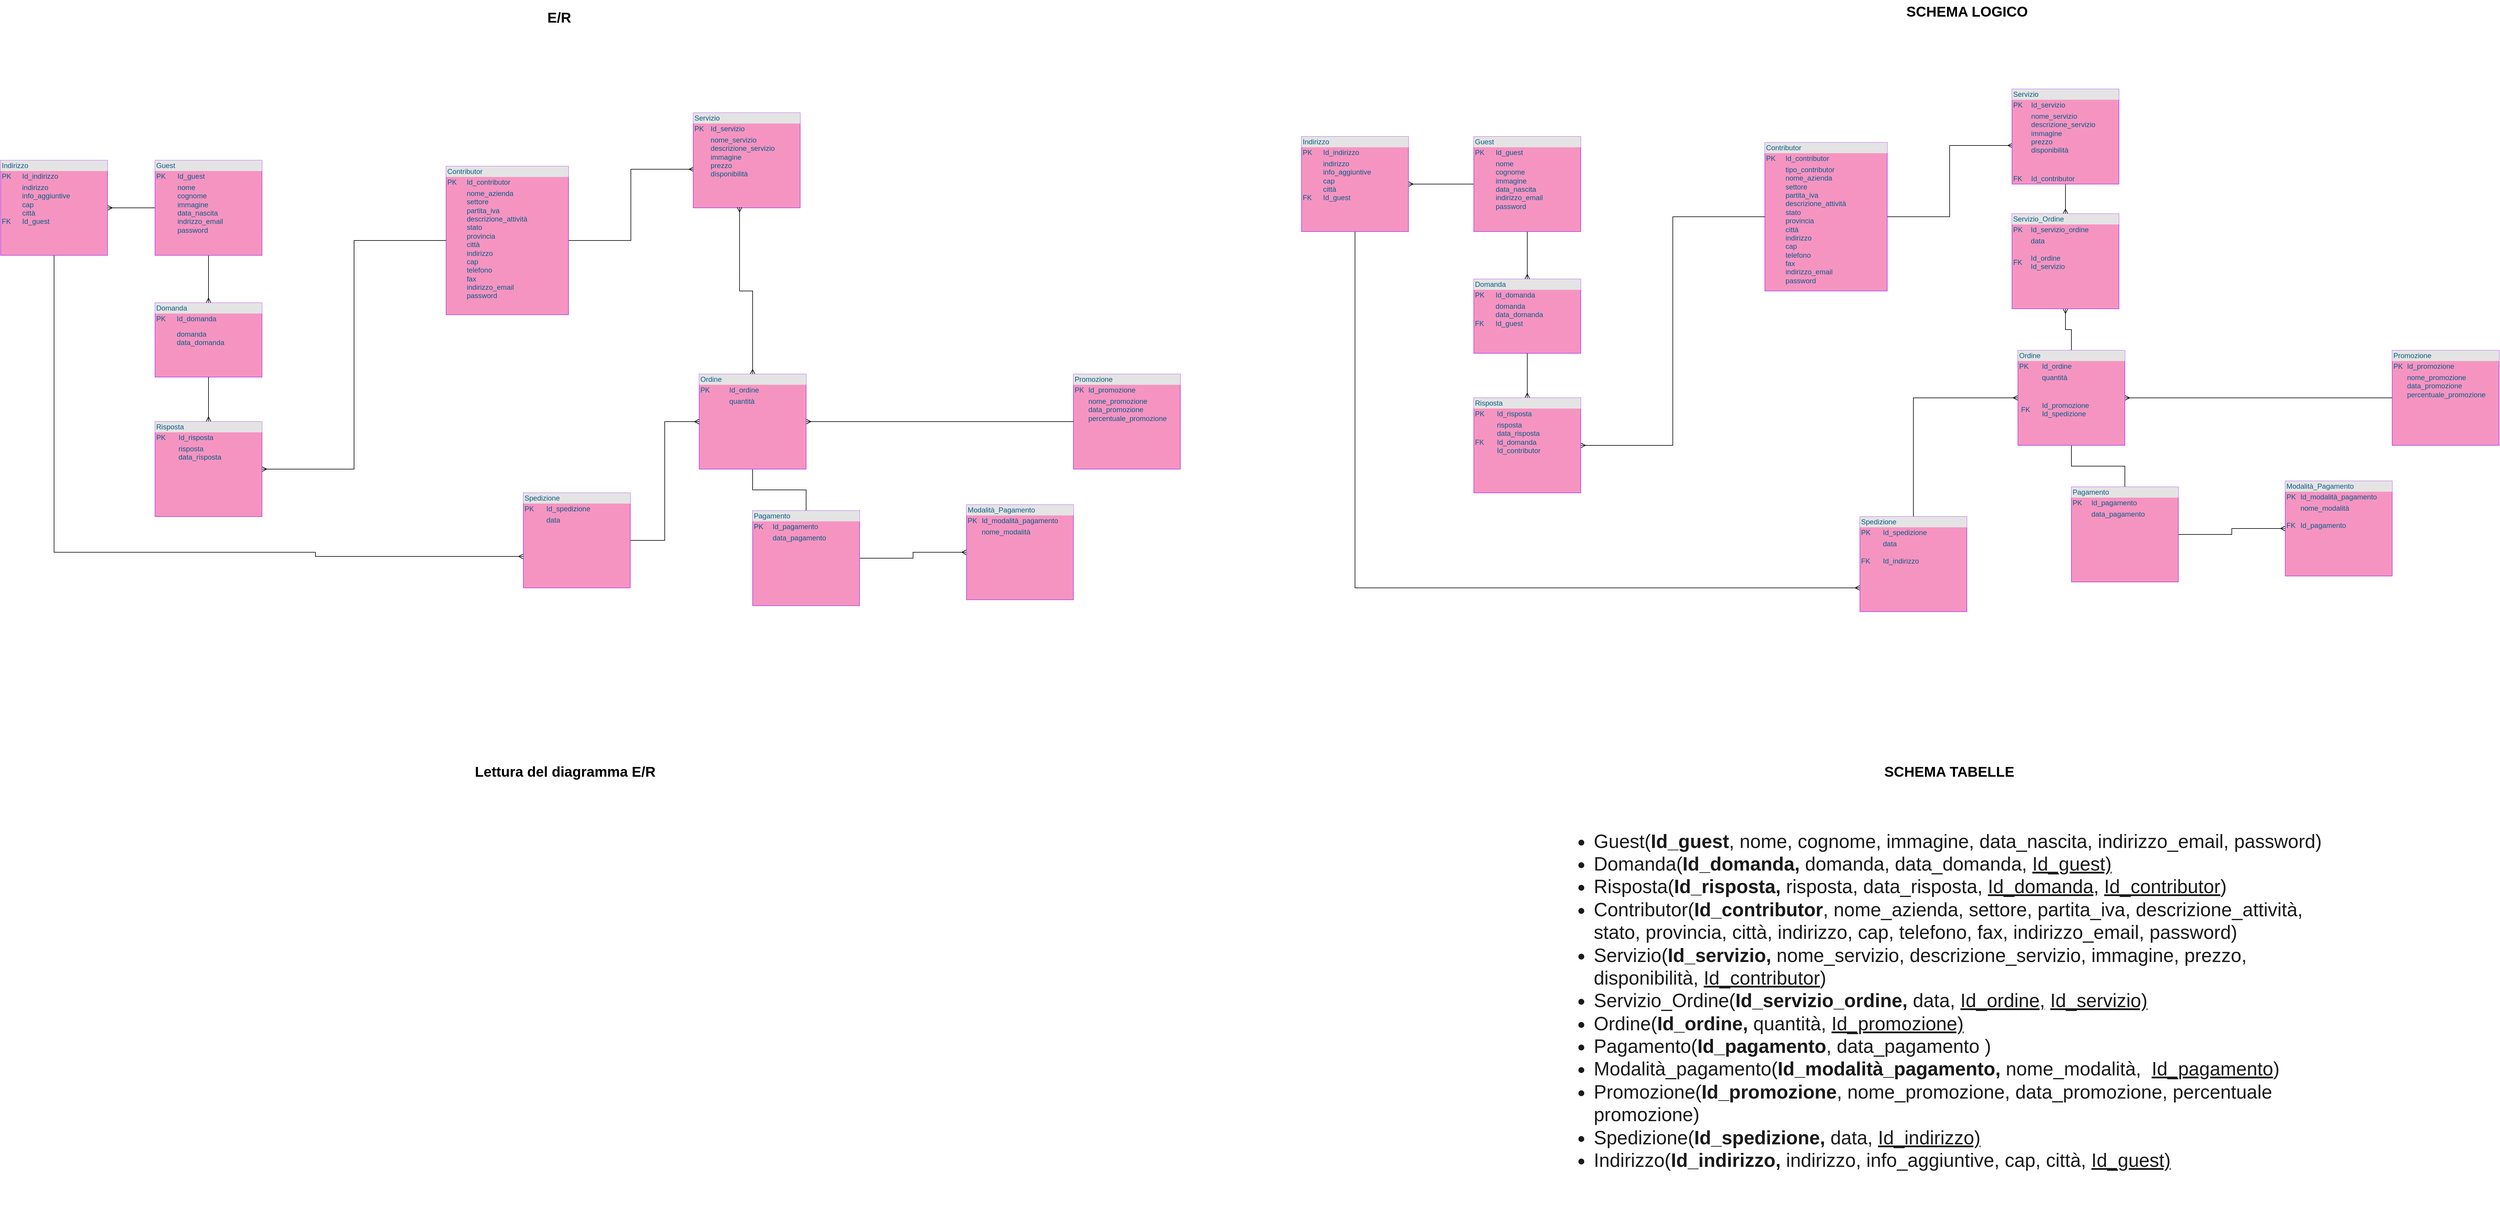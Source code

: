 <mxfile version="14.6.11" type="github">
  <diagram id="8xUEwRBJT3zMY36YAMyR" name="Page-1">
    <mxGraphModel dx="1930" dy="883" grid="1" gridSize="10" guides="1" tooltips="1" connect="1" arrows="1" fold="1" page="1" pageScale="1" pageWidth="3300" pageHeight="4681" math="0" shadow="0">
      <root>
        <mxCell id="0" />
        <mxCell id="1" parent="0" />
        <mxCell id="4IorFEJUq-O7zi-XYuWI-1" style="edgeStyle=orthogonalEdgeStyle;rounded=0;orthogonalLoop=1;jettySize=auto;html=1;entryX=0.006;entryY=0.594;entryDx=0;entryDy=0;entryPerimeter=0;endArrow=ERmany;endFill=0;startArrow=none;startFill=0;" edge="1" parent="1" source="4IorFEJUq-O7zi-XYuWI-2" target="4IorFEJUq-O7zi-XYuWI-6">
          <mxGeometry relative="1" as="geometry" />
        </mxCell>
        <mxCell id="4IorFEJUq-O7zi-XYuWI-2" value="&lt;div style=&quot;box-sizing: border-box ; width: 100% ; background: #e4e4e4 ; padding: 2px&quot;&gt;Contributor&amp;nbsp;&lt;/div&gt;&lt;table style=&quot;width: 100% ; font-size: 1em&quot; cellpadding=&quot;2&quot; cellspacing=&quot;0&quot;&gt;&lt;tbody&gt;&lt;tr&gt;&lt;td&gt;PK&lt;/td&gt;&lt;td&gt;Id_contributor&lt;br&gt;&lt;/td&gt;&lt;/tr&gt;&lt;tr&gt;&lt;td&gt;&lt;br&gt;&lt;br&gt;&lt;br&gt;&lt;br&gt;&lt;br&gt;&lt;br&gt;&lt;br&gt;&lt;br&gt;&lt;br&gt;&lt;br&gt;&lt;br&gt;&lt;/td&gt;&lt;td&gt;nome_azienda&lt;br&gt;settore&lt;br&gt;partita_iva&lt;br&gt;descrizione_attività&lt;br&gt;stato&lt;br&gt;provincia&lt;br&gt;città&lt;br&gt;indirizzo&lt;br&gt;cap&lt;br&gt;telefono&lt;br&gt;fax&lt;br&gt;indirizzo_email&lt;br&gt;password&lt;br&gt;&lt;br&gt;&lt;br&gt;&lt;br&gt;&lt;br&gt;&lt;/td&gt;&lt;/tr&gt;&lt;tr&gt;&lt;td&gt;&amp;nbsp;&lt;/td&gt;&lt;td&gt;&lt;br&gt;&lt;/td&gt;&lt;/tr&gt;&lt;/tbody&gt;&lt;/table&gt;" style="verticalAlign=top;align=left;overflow=fill;html=1;fillColor=#F694C1;strokeColor=#AF45ED;fontColor=#095C86;" vertex="1" parent="1">
          <mxGeometry x="770" y="540" width="206" height="250" as="geometry" />
        </mxCell>
        <mxCell id="4IorFEJUq-O7zi-XYuWI-3" style="edgeStyle=orthogonalEdgeStyle;rounded=0;orthogonalLoop=1;jettySize=auto;html=1;startArrow=none;startFill=0;endArrow=ERmany;endFill=0;" edge="1" parent="1" source="4IorFEJUq-O7zi-XYuWI-4" target="4IorFEJUq-O7zi-XYuWI-5">
          <mxGeometry relative="1" as="geometry" />
        </mxCell>
        <mxCell id="4IorFEJUq-O7zi-XYuWI-53" style="edgeStyle=orthogonalEdgeStyle;rounded=0;orthogonalLoop=1;jettySize=auto;html=1;entryX=1;entryY=0.5;entryDx=0;entryDy=0;startArrow=none;startFill=0;endArrow=ERmany;endFill=0;" edge="1" parent="1" source="4IorFEJUq-O7zi-XYuWI-4" target="4IorFEJUq-O7zi-XYuWI-52">
          <mxGeometry relative="1" as="geometry" />
        </mxCell>
        <mxCell id="4IorFEJUq-O7zi-XYuWI-4" value="&lt;div style=&quot;box-sizing: border-box ; width: 100% ; background: #e4e4e4 ; padding: 2px&quot;&gt;Guest&lt;/div&gt;&lt;table style=&quot;width: 100% ; font-size: 1em&quot; cellpadding=&quot;2&quot; cellspacing=&quot;0&quot;&gt;&lt;tbody&gt;&lt;tr&gt;&lt;td&gt;PK&lt;/td&gt;&lt;td&gt;Id_guest&lt;br&gt;&lt;/td&gt;&lt;/tr&gt;&lt;tr&gt;&lt;td&gt;&lt;br&gt;&lt;br&gt;&lt;br&gt;&lt;br&gt;&lt;/td&gt;&lt;td&gt;nome&lt;br&gt;cognome&lt;br&gt;immagine&lt;br&gt;data_nascita&lt;br&gt;indrizzo_email&lt;br&gt;password&lt;br&gt;&lt;br&gt;&lt;br&gt;&lt;br&gt;&lt;br&gt;&lt;/td&gt;&lt;/tr&gt;&lt;tr&gt;&lt;td&gt;&amp;nbsp;&lt;/td&gt;&lt;td&gt;&lt;br&gt;&lt;/td&gt;&lt;/tr&gt;&lt;/tbody&gt;&lt;/table&gt;" style="verticalAlign=top;align=left;overflow=fill;html=1;fillColor=#F694C1;strokeColor=#AF45ED;fontColor=#095C86;" vertex="1" parent="1">
          <mxGeometry x="280" y="530" width="180" height="160" as="geometry" />
        </mxCell>
        <mxCell id="4IorFEJUq-O7zi-XYuWI-5" value="&lt;div style=&quot;box-sizing: border-box ; width: 100% ; background: #e4e4e4 ; padding: 2px&quot;&gt;Domanda&amp;nbsp;&lt;/div&gt;&lt;table style=&quot;width: 100% ; font-size: 1em&quot; cellpadding=&quot;2&quot; cellspacing=&quot;0&quot;&gt;&lt;tbody&gt;&lt;tr&gt;&lt;td&gt;PK&lt;/td&gt;&lt;td&gt;Id_domanda&lt;br&gt;&lt;/td&gt;&lt;/tr&gt;&lt;tr&gt;&lt;td&gt;&lt;br&gt;&lt;br&gt;&lt;br&gt;&lt;/td&gt;&lt;td&gt;domanda&lt;br&gt;data_domanda&lt;br&gt;&lt;/td&gt;&lt;/tr&gt;&lt;tr&gt;&lt;td&gt;&amp;nbsp;&lt;/td&gt;&lt;td&gt;&lt;br&gt;&lt;/td&gt;&lt;/tr&gt;&lt;/tbody&gt;&lt;/table&gt;" style="verticalAlign=top;align=left;overflow=fill;html=1;fillColor=#F694C1;strokeColor=#AF45ED;fontColor=#095C86;" vertex="1" parent="1">
          <mxGeometry x="280" y="770" width="180" height="125" as="geometry" />
        </mxCell>
        <mxCell id="4IorFEJUq-O7zi-XYuWI-6" value="&lt;div style=&quot;box-sizing: border-box ; width: 100% ; background: #e4e4e4 ; padding: 2px&quot;&gt;Servizio&lt;/div&gt;&lt;table style=&quot;width: 100% ; font-size: 1em&quot; cellpadding=&quot;2&quot; cellspacing=&quot;0&quot;&gt;&lt;tbody&gt;&lt;tr&gt;&lt;td&gt;PK&lt;/td&gt;&lt;td&gt;Id_servizio&lt;br&gt;&lt;/td&gt;&lt;/tr&gt;&lt;tr&gt;&lt;td&gt;&lt;br&gt;&lt;/td&gt;&lt;td&gt;nome_servizio&lt;br&gt;descrizione_servizio&lt;br&gt;immagine&lt;br&gt;prezzo&lt;br&gt;disponibilità&lt;br&gt;&lt;br&gt;&lt;/td&gt;&lt;/tr&gt;&lt;tr&gt;&lt;td&gt;&amp;nbsp;&lt;/td&gt;&lt;td&gt;&lt;br&gt;&lt;br&gt;&lt;/td&gt;&lt;/tr&gt;&lt;/tbody&gt;&lt;/table&gt;" style="verticalAlign=top;align=left;overflow=fill;html=1;fillColor=#F694C1;strokeColor=#AF45ED;fontColor=#095C86;" vertex="1" parent="1">
          <mxGeometry x="1186" y="450" width="180" height="160" as="geometry" />
        </mxCell>
        <mxCell id="4IorFEJUq-O7zi-XYuWI-7" value="&lt;div style=&quot;box-sizing: border-box ; width: 100% ; background: #e4e4e4 ; padding: 2px&quot;&gt;Promozione&lt;/div&gt;&lt;table style=&quot;width: 100% ; font-size: 1em&quot; cellpadding=&quot;2&quot; cellspacing=&quot;0&quot;&gt;&lt;tbody&gt;&lt;tr&gt;&lt;td&gt;PK&lt;/td&gt;&lt;td&gt;Id_promozione&lt;br&gt;&lt;/td&gt;&lt;/tr&gt;&lt;tr&gt;&lt;td&gt;&lt;br&gt;&lt;br&gt;&lt;br&gt;&lt;br&gt;&lt;/td&gt;&lt;td&gt;nome_promozione&lt;br&gt;data_promozione&lt;br&gt;percentuale_promozione&lt;br&gt;&lt;br&gt;&lt;br&gt;&lt;/td&gt;&lt;/tr&gt;&lt;tr&gt;&lt;td&gt;&amp;nbsp;&lt;/td&gt;&lt;td&gt;&lt;br&gt;&lt;/td&gt;&lt;/tr&gt;&lt;/tbody&gt;&lt;/table&gt;" style="verticalAlign=top;align=left;overflow=fill;html=1;fillColor=#F694C1;strokeColor=#AF45ED;fontColor=#095C86;" vertex="1" parent="1">
          <mxGeometry x="1826" y="890" width="180" height="160" as="geometry" />
        </mxCell>
        <mxCell id="4IorFEJUq-O7zi-XYuWI-8" style="edgeStyle=orthogonalEdgeStyle;rounded=0;orthogonalLoop=1;jettySize=auto;html=1;entryX=0.5;entryY=1;entryDx=0;entryDy=0;startArrow=ERmany;startFill=0;endArrow=none;endFill=0;" edge="1" parent="1" source="4IorFEJUq-O7zi-XYuWI-10" target="4IorFEJUq-O7zi-XYuWI-5">
          <mxGeometry relative="1" as="geometry" />
        </mxCell>
        <mxCell id="4IorFEJUq-O7zi-XYuWI-9" style="edgeStyle=orthogonalEdgeStyle;rounded=0;orthogonalLoop=1;jettySize=auto;html=1;entryX=0;entryY=0.5;entryDx=0;entryDy=0;startArrow=ERmany;startFill=0;endArrow=none;endFill=0;" edge="1" parent="1" source="4IorFEJUq-O7zi-XYuWI-10" target="4IorFEJUq-O7zi-XYuWI-2">
          <mxGeometry relative="1" as="geometry" />
        </mxCell>
        <mxCell id="4IorFEJUq-O7zi-XYuWI-10" value="&lt;div style=&quot;box-sizing: border-box ; width: 100% ; background: #e4e4e4 ; padding: 2px&quot;&gt;Risposta&lt;/div&gt;&lt;table style=&quot;width: 100% ; font-size: 1em&quot; cellpadding=&quot;2&quot; cellspacing=&quot;0&quot;&gt;&lt;tbody&gt;&lt;tr&gt;&lt;td&gt;PK&lt;/td&gt;&lt;td&gt;Id_risposta&lt;br&gt;&lt;/td&gt;&lt;/tr&gt;&lt;tr&gt;&lt;td&gt;&lt;br&gt;&lt;br&gt;&lt;/td&gt;&lt;td&gt;risposta&lt;br&gt;data_risposta&lt;br&gt;&lt;br&gt;&lt;/td&gt;&lt;/tr&gt;&lt;tr&gt;&lt;td&gt;&amp;nbsp;&lt;/td&gt;&lt;td&gt;&lt;br&gt;&lt;/td&gt;&lt;/tr&gt;&lt;/tbody&gt;&lt;/table&gt;" style="verticalAlign=top;align=left;overflow=fill;html=1;fillColor=#F694C1;strokeColor=#AF45ED;fontColor=#095C86;" vertex="1" parent="1">
          <mxGeometry x="280" y="970" width="180" height="160" as="geometry" />
        </mxCell>
        <mxCell id="4IorFEJUq-O7zi-XYuWI-11" style="edgeStyle=orthogonalEdgeStyle;rounded=0;orthogonalLoop=1;jettySize=auto;html=1;entryX=0;entryY=0.5;entryDx=0;entryDy=0;startArrow=ERmany;startFill=0;endArrow=none;endFill=0;" edge="1" parent="1" source="4IorFEJUq-O7zi-XYuWI-14" target="4IorFEJUq-O7zi-XYuWI-7">
          <mxGeometry relative="1" as="geometry" />
        </mxCell>
        <mxCell id="4IorFEJUq-O7zi-XYuWI-12" style="edgeStyle=orthogonalEdgeStyle;rounded=0;orthogonalLoop=1;jettySize=auto;html=1;entryX=0.5;entryY=0;entryDx=0;entryDy=0;startArrow=none;startFill=0;endArrow=none;endFill=0;" edge="1" parent="1" source="4IorFEJUq-O7zi-XYuWI-14" target="4IorFEJUq-O7zi-XYuWI-16">
          <mxGeometry relative="1" as="geometry" />
        </mxCell>
        <mxCell id="4IorFEJUq-O7zi-XYuWI-13" style="edgeStyle=orthogonalEdgeStyle;rounded=0;orthogonalLoop=1;jettySize=auto;html=1;entryX=0.433;entryY=0.994;entryDx=0;entryDy=0;entryPerimeter=0;startArrow=ERmany;startFill=0;endArrow=ERmany;endFill=0;" edge="1" parent="1" source="4IorFEJUq-O7zi-XYuWI-14" target="4IorFEJUq-O7zi-XYuWI-6">
          <mxGeometry relative="1" as="geometry" />
        </mxCell>
        <mxCell id="4IorFEJUq-O7zi-XYuWI-14" value="&lt;div style=&quot;box-sizing: border-box ; width: 100% ; background: #e4e4e4 ; padding: 2px&quot;&gt;Ordine&lt;/div&gt;&lt;table style=&quot;width: 100% ; font-size: 1em&quot; cellpadding=&quot;2&quot; cellspacing=&quot;0&quot;&gt;&lt;tbody&gt;&lt;tr&gt;&lt;td&gt;PK&lt;/td&gt;&lt;td&gt;Id_ordine&lt;br&gt;&lt;/td&gt;&lt;/tr&gt;&lt;tr&gt;&lt;td&gt;&lt;br&gt;&lt;/td&gt;&lt;td&gt;quantità&lt;br&gt;&lt;br&gt;&lt;br&gt;&lt;/td&gt;&lt;/tr&gt;&lt;tr&gt;&lt;td&gt;&amp;nbsp;&lt;/td&gt;&lt;td&gt;&lt;br&gt;&lt;/td&gt;&lt;/tr&gt;&lt;/tbody&gt;&lt;/table&gt;" style="verticalAlign=top;align=left;overflow=fill;html=1;fillColor=#F694C1;strokeColor=#AF45ED;fontColor=#095C86;" vertex="1" parent="1">
          <mxGeometry x="1196" y="890" width="180" height="160" as="geometry" />
        </mxCell>
        <mxCell id="4IorFEJUq-O7zi-XYuWI-15" style="edgeStyle=orthogonalEdgeStyle;rounded=0;orthogonalLoop=1;jettySize=auto;html=1;entryX=0;entryY=0.5;entryDx=0;entryDy=0;startArrow=none;startFill=0;endArrow=ERmany;endFill=0;" edge="1" parent="1" source="4IorFEJUq-O7zi-XYuWI-16" target="4IorFEJUq-O7zi-XYuWI-17">
          <mxGeometry relative="1" as="geometry" />
        </mxCell>
        <mxCell id="4IorFEJUq-O7zi-XYuWI-16" value="&lt;div style=&quot;box-sizing: border-box ; width: 100% ; background: #e4e4e4 ; padding: 2px&quot;&gt;Pagamento&lt;/div&gt;&lt;table style=&quot;width: 100% ; font-size: 1em&quot; cellpadding=&quot;2&quot; cellspacing=&quot;0&quot;&gt;&lt;tbody&gt;&lt;tr&gt;&lt;td&gt;PK&lt;/td&gt;&lt;td&gt;Id_pagamento&lt;br&gt;&lt;/td&gt;&lt;/tr&gt;&lt;tr&gt;&lt;td&gt;&lt;br&gt;&lt;br&gt;&lt;/td&gt;&lt;td&gt;data_pagamento&lt;br&gt;&lt;br&gt;&lt;br&gt;&lt;br&gt;&lt;/td&gt;&lt;/tr&gt;&lt;tr&gt;&lt;td&gt;&amp;nbsp;&lt;/td&gt;&lt;td&gt;&lt;br&gt;&lt;/td&gt;&lt;/tr&gt;&lt;/tbody&gt;&lt;/table&gt;" style="verticalAlign=top;align=left;overflow=fill;html=1;fillColor=#F694C1;strokeColor=#AF45ED;fontColor=#095C86;" vertex="1" parent="1">
          <mxGeometry x="1286" y="1120" width="180" height="160" as="geometry" />
        </mxCell>
        <mxCell id="4IorFEJUq-O7zi-XYuWI-17" value="&lt;div style=&quot;box-sizing: border-box ; width: 100% ; background: #e4e4e4 ; padding: 2px&quot;&gt;Modalità_Pagamento&lt;/div&gt;&lt;table style=&quot;width: 100% ; font-size: 1em&quot; cellpadding=&quot;2&quot; cellspacing=&quot;0&quot;&gt;&lt;tbody&gt;&lt;tr&gt;&lt;td&gt;PK&lt;/td&gt;&lt;td&gt;Id_modalità_pagamento&lt;br&gt;&lt;/td&gt;&lt;/tr&gt;&lt;tr&gt;&lt;td&gt;&lt;br&gt;&lt;/td&gt;&lt;td&gt;nome_modalità&lt;br&gt;&lt;br&gt;&lt;br&gt;&lt;br&gt;&lt;/td&gt;&lt;/tr&gt;&lt;tr&gt;&lt;td&gt;&amp;nbsp;&lt;/td&gt;&lt;td&gt;&lt;br&gt;&lt;/td&gt;&lt;/tr&gt;&lt;/tbody&gt;&lt;/table&gt;" style="verticalAlign=top;align=left;overflow=fill;html=1;fillColor=#F694C1;strokeColor=#AF45ED;fontColor=#095C86;" vertex="1" parent="1">
          <mxGeometry x="1646" y="1110" width="180" height="160" as="geometry" />
        </mxCell>
        <mxCell id="4IorFEJUq-O7zi-XYuWI-18" style="edgeStyle=orthogonalEdgeStyle;rounded=0;orthogonalLoop=1;jettySize=auto;html=1;entryX=0.006;entryY=0.594;entryDx=0;entryDy=0;entryPerimeter=0;endArrow=ERmany;endFill=0;startArrow=none;startFill=0;" edge="1" parent="1" source="4IorFEJUq-O7zi-XYuWI-20" target="4IorFEJUq-O7zi-XYuWI-26">
          <mxGeometry relative="1" as="geometry" />
        </mxCell>
        <mxCell id="4IorFEJUq-O7zi-XYuWI-20" value="&lt;div style=&quot;box-sizing: border-box ; width: 100% ; background: #e4e4e4 ; padding: 2px&quot;&gt;Contributor&amp;nbsp;&lt;/div&gt;&lt;table style=&quot;width: 100% ; font-size: 1em&quot; cellpadding=&quot;2&quot; cellspacing=&quot;0&quot;&gt;&lt;tbody&gt;&lt;tr&gt;&lt;td&gt;PK&lt;/td&gt;&lt;td&gt;Id_contributor&lt;br&gt;&lt;/td&gt;&lt;/tr&gt;&lt;tr&gt;&lt;td&gt;&lt;br&gt;&lt;br&gt;&lt;br&gt;&lt;br&gt;&lt;br&gt;&lt;br&gt;&lt;br&gt;&lt;br&gt;&lt;br&gt;&lt;br&gt;&lt;br&gt;&lt;/td&gt;&lt;td&gt;tipo_contributor&lt;br&gt;nome_azienda&lt;br&gt;settore&lt;br&gt;partita_iva&lt;br&gt;descrizione_attività&lt;br&gt;stato&lt;br&gt;provincia&lt;br&gt;città&lt;br&gt;indirizzo&lt;br&gt;cap&lt;br&gt;telefono&lt;br&gt;fax&lt;br&gt;indirizzo_email&lt;br&gt;password&lt;br&gt;&lt;br&gt;&lt;br&gt;&lt;br&gt;&lt;br&gt;&lt;/td&gt;&lt;/tr&gt;&lt;tr&gt;&lt;td&gt;&amp;nbsp;&lt;/td&gt;&lt;td&gt;&lt;br&gt;&lt;/td&gt;&lt;/tr&gt;&lt;/tbody&gt;&lt;/table&gt;" style="verticalAlign=top;align=left;overflow=fill;html=1;fillColor=#F694C1;strokeColor=#AF45ED;fontColor=#095C86;" vertex="1" parent="1">
          <mxGeometry x="2990" y="500" width="206" height="250" as="geometry" />
        </mxCell>
        <mxCell id="4IorFEJUq-O7zi-XYuWI-21" style="edgeStyle=orthogonalEdgeStyle;rounded=0;orthogonalLoop=1;jettySize=auto;html=1;startArrow=none;startFill=0;endArrow=ERmany;endFill=0;" edge="1" parent="1" source="4IorFEJUq-O7zi-XYuWI-22" target="4IorFEJUq-O7zi-XYuWI-24">
          <mxGeometry relative="1" as="geometry" />
        </mxCell>
        <mxCell id="4IorFEJUq-O7zi-XYuWI-48" style="edgeStyle=orthogonalEdgeStyle;rounded=0;orthogonalLoop=1;jettySize=auto;html=1;entryX=1;entryY=0.5;entryDx=0;entryDy=0;endArrow=ERmany;endFill=0;" edge="1" parent="1" source="4IorFEJUq-O7zi-XYuWI-22" target="4IorFEJUq-O7zi-XYuWI-47">
          <mxGeometry relative="1" as="geometry" />
        </mxCell>
        <mxCell id="4IorFEJUq-O7zi-XYuWI-22" value="&lt;div style=&quot;box-sizing: border-box ; width: 100% ; background: #e4e4e4 ; padding: 2px&quot;&gt;Guest&lt;/div&gt;&lt;table style=&quot;width: 100% ; font-size: 1em&quot; cellpadding=&quot;2&quot; cellspacing=&quot;0&quot;&gt;&lt;tbody&gt;&lt;tr&gt;&lt;td&gt;PK&lt;/td&gt;&lt;td&gt;Id_guest&lt;br&gt;&lt;/td&gt;&lt;/tr&gt;&lt;tr&gt;&lt;td&gt;&lt;br&gt;&lt;br&gt;&lt;br&gt;&lt;br&gt;&lt;/td&gt;&lt;td&gt;nome&lt;br&gt;cognome&lt;br&gt;immagine&lt;br&gt;data_nascita&lt;br&gt;indirizzo_email&lt;br&gt;password&lt;br&gt;&lt;br&gt;&lt;br&gt;&lt;br&gt;&lt;br&gt;&lt;/td&gt;&lt;/tr&gt;&lt;tr&gt;&lt;td&gt;&amp;nbsp;&lt;/td&gt;&lt;td&gt;&lt;br&gt;&lt;/td&gt;&lt;/tr&gt;&lt;/tbody&gt;&lt;/table&gt;" style="verticalAlign=top;align=left;overflow=fill;html=1;fillColor=#F694C1;strokeColor=#AF45ED;fontColor=#095C86;" vertex="1" parent="1">
          <mxGeometry x="2500" y="490" width="180" height="160" as="geometry" />
        </mxCell>
        <mxCell id="4IorFEJUq-O7zi-XYuWI-24" value="&lt;div style=&quot;box-sizing: border-box ; width: 100% ; background: #e4e4e4 ; padding: 2px&quot;&gt;Domanda&amp;nbsp;&lt;/div&gt;&lt;table style=&quot;width: 100% ; font-size: 1em&quot; cellpadding=&quot;2&quot; cellspacing=&quot;0&quot;&gt;&lt;tbody&gt;&lt;tr&gt;&lt;td&gt;PK&lt;/td&gt;&lt;td&gt;Id_domanda&lt;br&gt;&lt;/td&gt;&lt;/tr&gt;&lt;tr&gt;&lt;td&gt;&lt;br&gt;&lt;br&gt;FK&lt;/td&gt;&lt;td&gt;domanda&lt;br&gt;data_domanda&lt;br&gt;Id_guest&lt;/td&gt;&lt;/tr&gt;&lt;tr&gt;&lt;td&gt;&amp;nbsp;&lt;/td&gt;&lt;td&gt;&lt;br&gt;&lt;/td&gt;&lt;/tr&gt;&lt;/tbody&gt;&lt;/table&gt;" style="verticalAlign=top;align=left;overflow=fill;html=1;fillColor=#F694C1;strokeColor=#AF45ED;fontColor=#095C86;" vertex="1" parent="1">
          <mxGeometry x="2500" y="730" width="180" height="125" as="geometry" />
        </mxCell>
        <mxCell id="4IorFEJUq-O7zi-XYuWI-25" style="edgeStyle=orthogonalEdgeStyle;rounded=0;orthogonalLoop=1;jettySize=auto;html=1;entryX=0.5;entryY=0;entryDx=0;entryDy=0;startArrow=none;startFill=0;endArrow=ERmany;endFill=0;" edge="1" parent="1" source="4IorFEJUq-O7zi-XYuWI-26" target="4IorFEJUq-O7zi-XYuWI-38">
          <mxGeometry relative="1" as="geometry" />
        </mxCell>
        <mxCell id="4IorFEJUq-O7zi-XYuWI-26" value="&lt;div style=&quot;box-sizing: border-box ; width: 100% ; background: #e4e4e4 ; padding: 2px&quot;&gt;Servizio&lt;/div&gt;&lt;table style=&quot;width: 100% ; font-size: 1em&quot; cellpadding=&quot;2&quot; cellspacing=&quot;0&quot;&gt;&lt;tbody&gt;&lt;tr&gt;&lt;td&gt;PK&lt;/td&gt;&lt;td&gt;Id_servizio&lt;br&gt;&lt;/td&gt;&lt;/tr&gt;&lt;tr&gt;&lt;td&gt;&lt;br&gt;&lt;/td&gt;&lt;td&gt;nome_servizio&lt;br&gt;descrizione_servizio&lt;br&gt;immagine&lt;br&gt;prezzo&lt;br&gt;disponibilità&lt;br&gt;&lt;br&gt;&lt;/td&gt;&lt;/tr&gt;&lt;tr&gt;&lt;td&gt;FK&amp;nbsp;&lt;/td&gt;&lt;td&gt;&lt;br&gt;Id_contributor&lt;br&gt;&lt;br&gt;&lt;/td&gt;&lt;/tr&gt;&lt;/tbody&gt;&lt;/table&gt;" style="verticalAlign=top;align=left;overflow=fill;html=1;fillColor=#F694C1;strokeColor=#AF45ED;fontColor=#095C86;" vertex="1" parent="1">
          <mxGeometry x="3406" y="410" width="180" height="160" as="geometry" />
        </mxCell>
        <mxCell id="4IorFEJUq-O7zi-XYuWI-27" value="&lt;div style=&quot;box-sizing: border-box ; width: 100% ; background: #e4e4e4 ; padding: 2px&quot;&gt;Promozione&lt;/div&gt;&lt;table style=&quot;width: 100% ; font-size: 1em&quot; cellpadding=&quot;2&quot; cellspacing=&quot;0&quot;&gt;&lt;tbody&gt;&lt;tr&gt;&lt;td&gt;PK&lt;/td&gt;&lt;td&gt;Id_promozione&lt;br&gt;&lt;/td&gt;&lt;/tr&gt;&lt;tr&gt;&lt;td&gt;&lt;br&gt;&lt;br&gt;&lt;br&gt;&lt;br&gt;&lt;/td&gt;&lt;td&gt;nome_promozione&lt;br&gt;data_promozione&lt;br&gt;percentuale_promozione&lt;br&gt;&lt;br&gt;&lt;br&gt;&lt;/td&gt;&lt;/tr&gt;&lt;tr&gt;&lt;td&gt;&amp;nbsp;&lt;/td&gt;&lt;td&gt;&lt;br&gt;&lt;/td&gt;&lt;/tr&gt;&lt;/tbody&gt;&lt;/table&gt;" style="verticalAlign=top;align=left;overflow=fill;html=1;fillColor=#F694C1;strokeColor=#AF45ED;fontColor=#095C86;" vertex="1" parent="1">
          <mxGeometry x="4046" y="850" width="180" height="160" as="geometry" />
        </mxCell>
        <mxCell id="4IorFEJUq-O7zi-XYuWI-28" style="edgeStyle=orthogonalEdgeStyle;rounded=0;orthogonalLoop=1;jettySize=auto;html=1;entryX=0.5;entryY=1;entryDx=0;entryDy=0;startArrow=ERmany;startFill=0;endArrow=none;endFill=0;" edge="1" parent="1" source="4IorFEJUq-O7zi-XYuWI-30" target="4IorFEJUq-O7zi-XYuWI-24">
          <mxGeometry relative="1" as="geometry" />
        </mxCell>
        <mxCell id="4IorFEJUq-O7zi-XYuWI-29" style="edgeStyle=orthogonalEdgeStyle;rounded=0;orthogonalLoop=1;jettySize=auto;html=1;entryX=0;entryY=0.5;entryDx=0;entryDy=0;startArrow=ERmany;startFill=0;endArrow=none;endFill=0;" edge="1" parent="1" source="4IorFEJUq-O7zi-XYuWI-30" target="4IorFEJUq-O7zi-XYuWI-20">
          <mxGeometry relative="1" as="geometry" />
        </mxCell>
        <mxCell id="4IorFEJUq-O7zi-XYuWI-30" value="&lt;div style=&quot;box-sizing: border-box ; width: 100% ; background: #e4e4e4 ; padding: 2px&quot;&gt;Risposta&lt;/div&gt;&lt;table style=&quot;width: 100% ; font-size: 1em&quot; cellpadding=&quot;2&quot; cellspacing=&quot;0&quot;&gt;&lt;tbody&gt;&lt;tr&gt;&lt;td&gt;PK&lt;/td&gt;&lt;td&gt;Id_risposta&lt;br&gt;&lt;/td&gt;&lt;/tr&gt;&lt;tr&gt;&lt;td&gt;&lt;br&gt;FK&lt;/td&gt;&lt;td&gt;risposta&lt;br&gt;data_risposta&lt;br&gt;Id_domanda&lt;br&gt;Id_contributor&lt;/td&gt;&lt;/tr&gt;&lt;tr&gt;&lt;td&gt;&amp;nbsp;&lt;/td&gt;&lt;td&gt;&lt;br&gt;&lt;/td&gt;&lt;/tr&gt;&lt;/tbody&gt;&lt;/table&gt;" style="verticalAlign=top;align=left;overflow=fill;html=1;fillColor=#F694C1;strokeColor=#AF45ED;fontColor=#095C86;" vertex="1" parent="1">
          <mxGeometry x="2500" y="930" width="180" height="160" as="geometry" />
        </mxCell>
        <mxCell id="4IorFEJUq-O7zi-XYuWI-31" style="edgeStyle=orthogonalEdgeStyle;rounded=0;orthogonalLoop=1;jettySize=auto;html=1;entryX=0;entryY=0.5;entryDx=0;entryDy=0;startArrow=ERmany;startFill=0;endArrow=none;endFill=0;" edge="1" parent="1" source="4IorFEJUq-O7zi-XYuWI-34" target="4IorFEJUq-O7zi-XYuWI-27">
          <mxGeometry relative="1" as="geometry" />
        </mxCell>
        <mxCell id="4IorFEJUq-O7zi-XYuWI-32" style="edgeStyle=orthogonalEdgeStyle;rounded=0;orthogonalLoop=1;jettySize=auto;html=1;entryX=0.5;entryY=0;entryDx=0;entryDy=0;startArrow=none;startFill=0;endArrow=none;endFill=0;" edge="1" parent="1" source="4IorFEJUq-O7zi-XYuWI-34" target="4IorFEJUq-O7zi-XYuWI-36">
          <mxGeometry relative="1" as="geometry" />
        </mxCell>
        <mxCell id="4IorFEJUq-O7zi-XYuWI-33" style="edgeStyle=orthogonalEdgeStyle;rounded=0;orthogonalLoop=1;jettySize=auto;html=1;entryX=0.5;entryY=1;entryDx=0;entryDy=0;startArrow=none;startFill=0;endArrow=ERmany;endFill=0;" edge="1" parent="1" source="4IorFEJUq-O7zi-XYuWI-34" target="4IorFEJUq-O7zi-XYuWI-38">
          <mxGeometry relative="1" as="geometry" />
        </mxCell>
        <mxCell id="4IorFEJUq-O7zi-XYuWI-51" style="edgeStyle=orthogonalEdgeStyle;rounded=0;orthogonalLoop=1;jettySize=auto;html=1;entryX=0.5;entryY=0;entryDx=0;entryDy=0;endArrow=none;endFill=0;startArrow=ERmany;startFill=0;" edge="1" parent="1" source="4IorFEJUq-O7zi-XYuWI-34" target="4IorFEJUq-O7zi-XYuWI-49">
          <mxGeometry relative="1" as="geometry" />
        </mxCell>
        <mxCell id="4IorFEJUq-O7zi-XYuWI-34" value="&lt;div style=&quot;box-sizing: border-box ; width: 100% ; background: #e4e4e4 ; padding: 2px&quot;&gt;Ordine&lt;/div&gt;&lt;table style=&quot;width: 100% ; font-size: 1em&quot; cellpadding=&quot;2&quot; cellspacing=&quot;0&quot;&gt;&lt;tbody&gt;&lt;tr&gt;&lt;td&gt;PK&lt;/td&gt;&lt;td&gt;Id_ordine&lt;br&gt;&lt;/td&gt;&lt;/tr&gt;&lt;tr&gt;&lt;td&gt;&lt;br&gt;&lt;/td&gt;&lt;td&gt;quantità&lt;br&gt;&lt;br&gt;&lt;br&gt;&lt;/td&gt;&lt;/tr&gt;&lt;tr&gt;&lt;td&gt;&amp;nbsp;FK&lt;/td&gt;&lt;td&gt;Id_promozione&lt;br&gt;Id_spedizione&lt;/td&gt;&lt;/tr&gt;&lt;/tbody&gt;&lt;/table&gt;" style="verticalAlign=top;align=left;overflow=fill;html=1;fillColor=#F694C1;strokeColor=#AF45ED;fontColor=#095C86;" vertex="1" parent="1">
          <mxGeometry x="3416" y="850" width="180" height="160" as="geometry" />
        </mxCell>
        <mxCell id="4IorFEJUq-O7zi-XYuWI-35" style="edgeStyle=orthogonalEdgeStyle;rounded=0;orthogonalLoop=1;jettySize=auto;html=1;entryX=0;entryY=0.5;entryDx=0;entryDy=0;startArrow=none;startFill=0;endArrow=ERmany;endFill=0;" edge="1" parent="1" source="4IorFEJUq-O7zi-XYuWI-36" target="4IorFEJUq-O7zi-XYuWI-37">
          <mxGeometry relative="1" as="geometry" />
        </mxCell>
        <mxCell id="4IorFEJUq-O7zi-XYuWI-36" value="&lt;div style=&quot;box-sizing: border-box ; width: 100% ; background: #e4e4e4 ; padding: 2px&quot;&gt;Pagamento&lt;/div&gt;&lt;table style=&quot;width: 100% ; font-size: 1em&quot; cellpadding=&quot;2&quot; cellspacing=&quot;0&quot;&gt;&lt;tbody&gt;&lt;tr&gt;&lt;td&gt;PK&lt;/td&gt;&lt;td&gt;Id_pagamento&lt;br&gt;&lt;/td&gt;&lt;/tr&gt;&lt;tr&gt;&lt;td&gt;&lt;br&gt;&lt;br&gt;&lt;/td&gt;&lt;td&gt;data_pagamento&lt;br&gt;&lt;br&gt;&lt;br&gt;&lt;br&gt;&lt;/td&gt;&lt;/tr&gt;&lt;tr&gt;&lt;td&gt;&amp;nbsp;&lt;/td&gt;&lt;td&gt;&lt;br&gt;&lt;/td&gt;&lt;/tr&gt;&lt;/tbody&gt;&lt;/table&gt;" style="verticalAlign=top;align=left;overflow=fill;html=1;fillColor=#F694C1;strokeColor=#AF45ED;fontColor=#095C86;" vertex="1" parent="1">
          <mxGeometry x="3506" y="1080" width="180" height="160" as="geometry" />
        </mxCell>
        <mxCell id="4IorFEJUq-O7zi-XYuWI-37" value="&lt;div style=&quot;box-sizing: border-box ; width: 100% ; background: #e4e4e4 ; padding: 2px&quot;&gt;Modalità_Pagamento&lt;/div&gt;&lt;table style=&quot;width: 100% ; font-size: 1em&quot; cellpadding=&quot;2&quot; cellspacing=&quot;0&quot;&gt;&lt;tbody&gt;&lt;tr&gt;&lt;td&gt;PK&lt;/td&gt;&lt;td&gt;Id_modalità_pagamento&lt;br&gt;&lt;/td&gt;&lt;/tr&gt;&lt;tr&gt;&lt;td&gt;&lt;br&gt;FK&lt;/td&gt;&lt;td&gt;nome_modalità&lt;br&gt;&lt;br&gt;Id_pagamento&lt;br&gt;&lt;br&gt;&lt;/td&gt;&lt;/tr&gt;&lt;tr&gt;&lt;td&gt;&amp;nbsp;&lt;/td&gt;&lt;td&gt;&lt;br&gt;&lt;/td&gt;&lt;/tr&gt;&lt;/tbody&gt;&lt;/table&gt;" style="verticalAlign=top;align=left;overflow=fill;html=1;fillColor=#F694C1;strokeColor=#AF45ED;fontColor=#095C86;" vertex="1" parent="1">
          <mxGeometry x="3866" y="1070" width="180" height="160" as="geometry" />
        </mxCell>
        <mxCell id="4IorFEJUq-O7zi-XYuWI-38" value="&lt;div style=&quot;box-sizing: border-box ; width: 100% ; background: #e4e4e4 ; padding: 2px&quot;&gt;Servizio_Ordine&lt;/div&gt;&lt;table style=&quot;width: 100% ; font-size: 1em&quot; cellpadding=&quot;2&quot; cellspacing=&quot;0&quot;&gt;&lt;tbody&gt;&lt;tr&gt;&lt;td&gt;PK&lt;/td&gt;&lt;td&gt;Id_servizio_ordine&lt;br&gt;&lt;/td&gt;&lt;/tr&gt;&lt;tr&gt;&lt;td&gt;&lt;br&gt;FK&lt;/td&gt;&lt;td&gt;data&lt;br&gt;&lt;br&gt;Id_ordine&lt;br&gt;Id_servizio&lt;br&gt;&lt;br&gt;&lt;/td&gt;&lt;/tr&gt;&lt;tr&gt;&lt;td&gt;&amp;nbsp;&lt;/td&gt;&lt;td&gt;&lt;br&gt;&lt;/td&gt;&lt;/tr&gt;&lt;/tbody&gt;&lt;/table&gt;" style="verticalAlign=top;align=left;overflow=fill;html=1;fillColor=#F694C1;strokeColor=#AF45ED;fontColor=#095C86;" vertex="1" parent="1">
          <mxGeometry x="3406" y="620" width="180" height="160" as="geometry" />
        </mxCell>
        <mxCell id="4IorFEJUq-O7zi-XYuWI-39" value="&lt;ul style=&quot;font-size: 32px&quot;&gt;&lt;li style=&quot;font-size: 32px&quot;&gt;Guest(&lt;b&gt;Id_guest&lt;/b&gt;&lt;u&gt;,&lt;/u&gt;&amp;nbsp;nome, cognome, immagine, data_nascita, indirizzo_email, password)&lt;/li&gt;&lt;li style=&quot;font-size: 32px&quot;&gt;Domanda(&lt;b&gt;Id_domanda, &lt;/b&gt;domanda, data_domanda, &lt;u&gt;Id_guest)&lt;/u&gt;&lt;/li&gt;&lt;li style=&quot;font-size: 32px&quot;&gt;Risposta(&lt;b&gt;Id_risposta,&lt;/b&gt;&amp;nbsp;risposta, data_risposta,&amp;nbsp;&lt;u&gt;Id_domanda,&lt;/u&gt; &lt;u&gt;Id_contributor&lt;/u&gt;)&lt;/li&gt;&lt;li style=&quot;font-size: 32px&quot;&gt;Contributor(&lt;b&gt;Id_contributor&lt;/b&gt;&lt;u&gt;,&lt;/u&gt;&amp;nbsp;nome_azienda, settore, partita_iva, descrizione_attività, stato, provincia, città, indirizzo, cap, telefono, fax, indirizzo_email, password)&lt;/li&gt;&lt;li style=&quot;font-size: 32px&quot;&gt;Servizio(&lt;b&gt;Id_servizio, &lt;/b&gt;nome_servizio, descrizione_servizio, immagine, prezzo, disponibilità, &lt;u&gt;Id_contributor&lt;/u&gt;)&lt;/li&gt;&lt;li style=&quot;font-size: 32px&quot;&gt;Servizio_Ordine(&lt;b&gt;Id_servizio_ordine, &lt;/b&gt;data, &lt;u&gt;Id_ordine,&lt;/u&gt; &lt;u&gt;Id_servizio)&lt;/u&gt;&lt;/li&gt;&lt;li style=&quot;font-size: 32px&quot;&gt;Ordine(&lt;b&gt;Id_ordine, &lt;/b&gt;quantità, &lt;u&gt;Id_promozione)&lt;/u&gt;&lt;/li&gt;&lt;li style=&quot;font-size: 32px&quot;&gt;Pagamento(&lt;b&gt;Id_pagamento&lt;/b&gt;&lt;u&gt;,&lt;/u&gt;&amp;nbsp;data_pagamento&amp;nbsp;)&lt;/li&gt;&lt;li style=&quot;font-size: 32px&quot;&gt;Modalità_pagamento(&lt;b&gt;Id_modalità_pagamento,&lt;/b&gt;&amp;nbsp;nome_modalità,&amp;nbsp;&amp;nbsp;&lt;u&gt;Id_pagamento&lt;/u&gt;)&lt;/li&gt;&lt;li style=&quot;font-size: 32px&quot;&gt;Promozione(&lt;b&gt;Id_promozione&lt;/b&gt;, nome_promozione, data_promozione, percentuale promozione)&lt;/li&gt;&lt;li style=&quot;font-size: 32px&quot;&gt;Spedizione(&lt;b&gt;Id_spedizione,&lt;/b&gt;&amp;nbsp;data, &lt;u&gt;Id_indirizzo)&lt;/u&gt;&lt;/li&gt;&lt;li style=&quot;font-size: 32px&quot;&gt;Indirizzo(&lt;b&gt;Id_indirizzo, &lt;/b&gt;indirizzo, info_aggiuntive, cap, città, &lt;u&gt;Id_guest)&lt;/u&gt;&lt;/li&gt;&lt;/ul&gt;" style="text;strokeColor=none;fillColor=none;html=1;whiteSpace=wrap;verticalAlign=middle;overflow=hidden;rounded=0;sketch=0;fontColor=#1A1A1A;fontSize=32;" vertex="1" parent="1">
          <mxGeometry x="2660" y="1590" width="1320" height="710" as="geometry" />
        </mxCell>
        <mxCell id="4IorFEJUq-O7zi-XYuWI-40" value="SCHEMA TABELLE" style="text;strokeColor=none;fillColor=none;html=1;fontSize=24;fontStyle=1;verticalAlign=middle;align=center;rounded=0;sketch=0;" vertex="1" parent="1">
          <mxGeometry x="3250" y="1540" width="100" height="40" as="geometry" />
        </mxCell>
        <mxCell id="4IorFEJUq-O7zi-XYuWI-41" value="E/R" style="text;strokeColor=none;fillColor=none;html=1;fontSize=24;fontStyle=1;verticalAlign=middle;align=center;rounded=0;sketch=0;" vertex="1" parent="1">
          <mxGeometry x="910" y="270" width="100" height="40" as="geometry" />
        </mxCell>
        <mxCell id="4IorFEJUq-O7zi-XYuWI-42" value="SCHEMA LOGICO" style="text;strokeColor=none;fillColor=none;html=1;fontSize=24;fontStyle=1;verticalAlign=middle;align=center;rounded=0;sketch=0;" vertex="1" parent="1">
          <mxGeometry x="3280" y="260" width="100" height="40" as="geometry" />
        </mxCell>
        <mxCell id="4IorFEJUq-O7zi-XYuWI-43" value="Lettura del diagramma E/R" style="text;strokeColor=none;fillColor=none;html=1;fontSize=24;fontStyle=1;verticalAlign=middle;align=center;rounded=0;sketch=0;" vertex="1" parent="1">
          <mxGeometry x="920" y="1540" width="100" height="40" as="geometry" />
        </mxCell>
        <mxCell id="4IorFEJUq-O7zi-XYuWI-50" style="edgeStyle=orthogonalEdgeStyle;rounded=0;orthogonalLoop=1;jettySize=auto;html=1;entryX=0;entryY=0.75;entryDx=0;entryDy=0;endArrow=ERmany;endFill=0;" edge="1" parent="1" source="4IorFEJUq-O7zi-XYuWI-47" target="4IorFEJUq-O7zi-XYuWI-49">
          <mxGeometry relative="1" as="geometry">
            <Array as="points">
              <mxPoint x="2300" y="1250" />
            </Array>
          </mxGeometry>
        </mxCell>
        <mxCell id="4IorFEJUq-O7zi-XYuWI-47" value="&lt;div style=&quot;box-sizing: border-box ; width: 100% ; background: #e4e4e4 ; padding: 2px&quot;&gt;Indirizzo&lt;/div&gt;&lt;table style=&quot;width: 100% ; font-size: 1em&quot; cellpadding=&quot;2&quot; cellspacing=&quot;0&quot;&gt;&lt;tbody&gt;&lt;tr&gt;&lt;td&gt;PK&lt;/td&gt;&lt;td&gt;Id_indirizzo&lt;br&gt;&lt;/td&gt;&lt;/tr&gt;&lt;tr&gt;&lt;td&gt;&lt;br&gt;&lt;br&gt;FK&lt;br&gt;&lt;br&gt;&lt;/td&gt;&lt;td&gt;indirizzo&lt;br&gt;info_aggiuntive&lt;br&gt;cap&lt;br&gt;città&lt;br&gt;Id_guest&lt;br&gt;&lt;br&gt;&lt;br&gt;&lt;br&gt;&lt;/td&gt;&lt;/tr&gt;&lt;tr&gt;&lt;td&gt;&amp;nbsp;&lt;/td&gt;&lt;td&gt;&lt;br&gt;&lt;/td&gt;&lt;/tr&gt;&lt;/tbody&gt;&lt;/table&gt;" style="verticalAlign=top;align=left;overflow=fill;html=1;fillColor=#F694C1;strokeColor=#AF45ED;fontColor=#095C86;" vertex="1" parent="1">
          <mxGeometry x="2210" y="490" width="180" height="160" as="geometry" />
        </mxCell>
        <mxCell id="4IorFEJUq-O7zi-XYuWI-49" value="&lt;div style=&quot;box-sizing: border-box ; width: 100% ; background: #e4e4e4 ; padding: 2px&quot;&gt;Spedizione&lt;/div&gt;&lt;table style=&quot;width: 100% ; font-size: 1em&quot; cellpadding=&quot;2&quot; cellspacing=&quot;0&quot;&gt;&lt;tbody&gt;&lt;tr&gt;&lt;td&gt;PK&lt;/td&gt;&lt;td&gt;Id_spedizione&lt;br&gt;&lt;/td&gt;&lt;/tr&gt;&lt;tr&gt;&lt;td&gt;&lt;br&gt;FK&lt;/td&gt;&lt;td&gt;data&lt;br&gt;&lt;br&gt;Id_indirizzo&lt;br&gt;&lt;br&gt;&lt;/td&gt;&lt;/tr&gt;&lt;tr&gt;&lt;td&gt;&amp;nbsp;&lt;/td&gt;&lt;td&gt;&lt;br&gt;&lt;/td&gt;&lt;/tr&gt;&lt;/tbody&gt;&lt;/table&gt;" style="verticalAlign=top;align=left;overflow=fill;html=1;fillColor=#F694C1;strokeColor=#AF45ED;fontColor=#095C86;" vertex="1" parent="1">
          <mxGeometry x="3150" y="1130" width="180" height="160" as="geometry" />
        </mxCell>
        <mxCell id="4IorFEJUq-O7zi-XYuWI-57" style="edgeStyle=orthogonalEdgeStyle;rounded=0;orthogonalLoop=1;jettySize=auto;html=1;entryX=0;entryY=0.669;entryDx=0;entryDy=0;entryPerimeter=0;startArrow=none;startFill=0;endArrow=ERmany;endFill=0;" edge="1" parent="1" source="4IorFEJUq-O7zi-XYuWI-52" target="4IorFEJUq-O7zi-XYuWI-54">
          <mxGeometry relative="1" as="geometry">
            <Array as="points">
              <mxPoint x="110" y="1190" />
              <mxPoint x="550" y="1190" />
              <mxPoint x="550" y="1197" />
            </Array>
          </mxGeometry>
        </mxCell>
        <mxCell id="4IorFEJUq-O7zi-XYuWI-52" value="&lt;div style=&quot;box-sizing: border-box ; width: 100% ; background: #e4e4e4 ; padding: 2px&quot;&gt;Indirizzo&lt;/div&gt;&lt;table style=&quot;width: 100% ; font-size: 1em&quot; cellpadding=&quot;2&quot; cellspacing=&quot;0&quot;&gt;&lt;tbody&gt;&lt;tr&gt;&lt;td&gt;PK&lt;/td&gt;&lt;td&gt;Id_indirizzo&lt;br&gt;&lt;/td&gt;&lt;/tr&gt;&lt;tr&gt;&lt;td&gt;&lt;br&gt;&lt;br&gt;FK&lt;br&gt;&lt;br&gt;&lt;/td&gt;&lt;td&gt;indirizzo&lt;br&gt;info_aggiuntive&lt;br&gt;cap&lt;br&gt;città&lt;br&gt;Id_guest&lt;br&gt;&lt;br&gt;&lt;br&gt;&lt;br&gt;&lt;/td&gt;&lt;/tr&gt;&lt;tr&gt;&lt;td&gt;&amp;nbsp;&lt;/td&gt;&lt;td&gt;&lt;br&gt;&lt;/td&gt;&lt;/tr&gt;&lt;/tbody&gt;&lt;/table&gt;" style="verticalAlign=top;align=left;overflow=fill;html=1;fillColor=#F694C1;strokeColor=#AF45ED;fontColor=#095C86;" vertex="1" parent="1">
          <mxGeometry x="20" y="530" width="180" height="160" as="geometry" />
        </mxCell>
        <mxCell id="4IorFEJUq-O7zi-XYuWI-55" style="edgeStyle=orthogonalEdgeStyle;rounded=0;orthogonalLoop=1;jettySize=auto;html=1;entryX=0;entryY=0.5;entryDx=0;entryDy=0;startArrow=none;startFill=0;endArrow=ERmany;endFill=0;" edge="1" parent="1" source="4IorFEJUq-O7zi-XYuWI-54" target="4IorFEJUq-O7zi-XYuWI-14">
          <mxGeometry relative="1" as="geometry" />
        </mxCell>
        <mxCell id="4IorFEJUq-O7zi-XYuWI-54" value="&lt;div style=&quot;box-sizing: border-box ; width: 100% ; background: #e4e4e4 ; padding: 2px&quot;&gt;Spedizione&lt;/div&gt;&lt;table style=&quot;width: 100% ; font-size: 1em&quot; cellpadding=&quot;2&quot; cellspacing=&quot;0&quot;&gt;&lt;tbody&gt;&lt;tr&gt;&lt;td&gt;PK&lt;/td&gt;&lt;td&gt;Id_spedizione&lt;br&gt;&lt;/td&gt;&lt;/tr&gt;&lt;tr&gt;&lt;td&gt;&lt;br&gt;&lt;br&gt;&lt;/td&gt;&lt;td&gt;data&lt;br&gt;&lt;br&gt;&lt;br&gt;&lt;br&gt;&lt;/td&gt;&lt;/tr&gt;&lt;tr&gt;&lt;td&gt;&amp;nbsp;&lt;/td&gt;&lt;td&gt;&lt;br&gt;&lt;/td&gt;&lt;/tr&gt;&lt;/tbody&gt;&lt;/table&gt;" style="verticalAlign=top;align=left;overflow=fill;html=1;fillColor=#F694C1;strokeColor=#AF45ED;fontColor=#095C86;" vertex="1" parent="1">
          <mxGeometry x="900" y="1090" width="180" height="160" as="geometry" />
        </mxCell>
      </root>
    </mxGraphModel>
  </diagram>
</mxfile>
